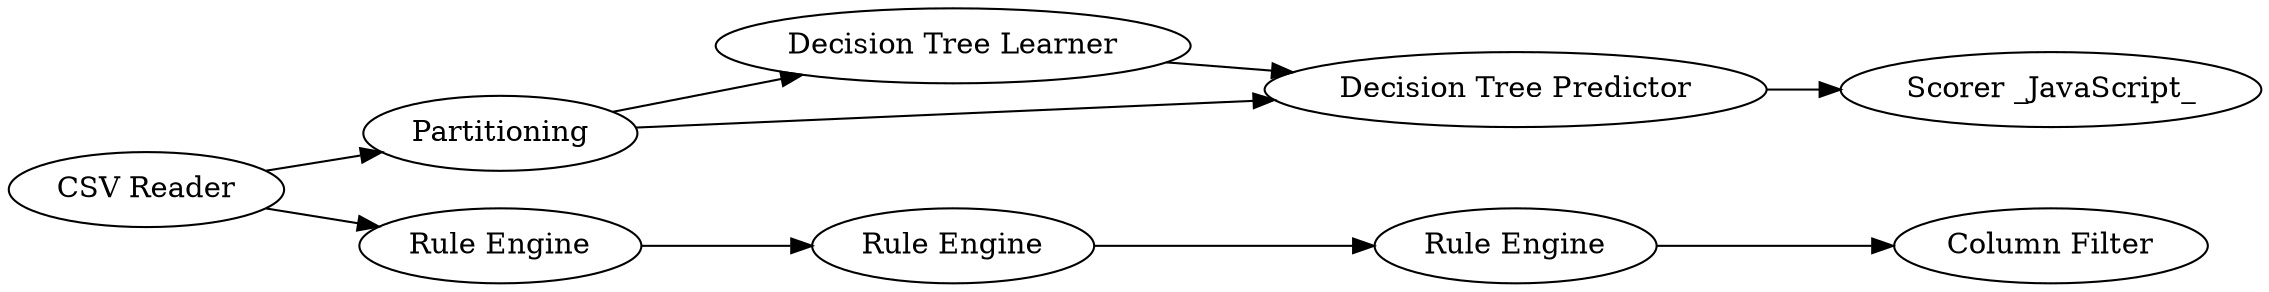 digraph {
	29 [label=Partitioning]
	32 [label="Decision Tree Learner"]
	33 [label="Decision Tree Predictor"]
	34 [label="Scorer _JavaScript_"]
	30 [label="Rule Engine"]
	31 [label="Column Filter"]
	35 [label="Rule Engine"]
	36 [label="Rule Engine"]
	37 [label="CSV Reader"]
	30 -> 35
	35 -> 36
	36 -> 31
	37 -> 30
	29 -> 33
	29 -> 32
	32 -> 33
	33 -> 34
	37 -> 29
	rankdir=LR
}

